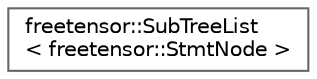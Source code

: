 digraph "Graphical Class Hierarchy"
{
 // LATEX_PDF_SIZE
  bgcolor="transparent";
  edge [fontname=Helvetica,fontsize=10,labelfontname=Helvetica,labelfontsize=10];
  node [fontname=Helvetica,fontsize=10,shape=box,height=0.2,width=0.4];
  rankdir="LR";
  Node0 [label="freetensor::SubTreeList\l\< freetensor::StmtNode \>",height=0.2,width=0.4,color="grey40", fillcolor="white", style="filled",URL="$classfreetensor_1_1SubTreeList.html",tooltip=" "];
}
